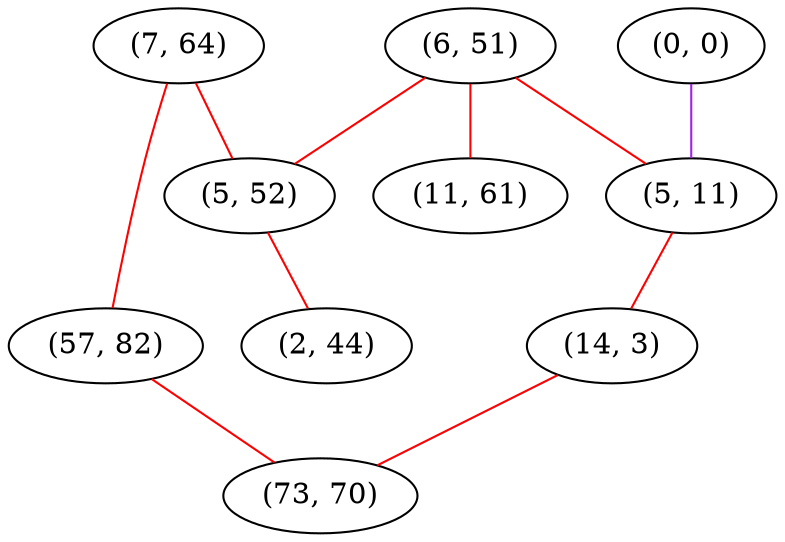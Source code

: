 graph "" {
"(6, 51)";
"(0, 0)";
"(7, 64)";
"(5, 11)";
"(57, 82)";
"(11, 61)";
"(5, 52)";
"(2, 44)";
"(14, 3)";
"(73, 70)";
"(6, 51)" -- "(5, 52)"  [color=red, key=0, weight=1];
"(6, 51)" -- "(11, 61)"  [color=red, key=0, weight=1];
"(6, 51)" -- "(5, 11)"  [color=red, key=0, weight=1];
"(0, 0)" -- "(5, 11)"  [color=purple, key=0, weight=4];
"(7, 64)" -- "(57, 82)"  [color=red, key=0, weight=1];
"(7, 64)" -- "(5, 52)"  [color=red, key=0, weight=1];
"(5, 11)" -- "(14, 3)"  [color=red, key=0, weight=1];
"(57, 82)" -- "(73, 70)"  [color=red, key=0, weight=1];
"(5, 52)" -- "(2, 44)"  [color=red, key=0, weight=1];
"(14, 3)" -- "(73, 70)"  [color=red, key=0, weight=1];
}
